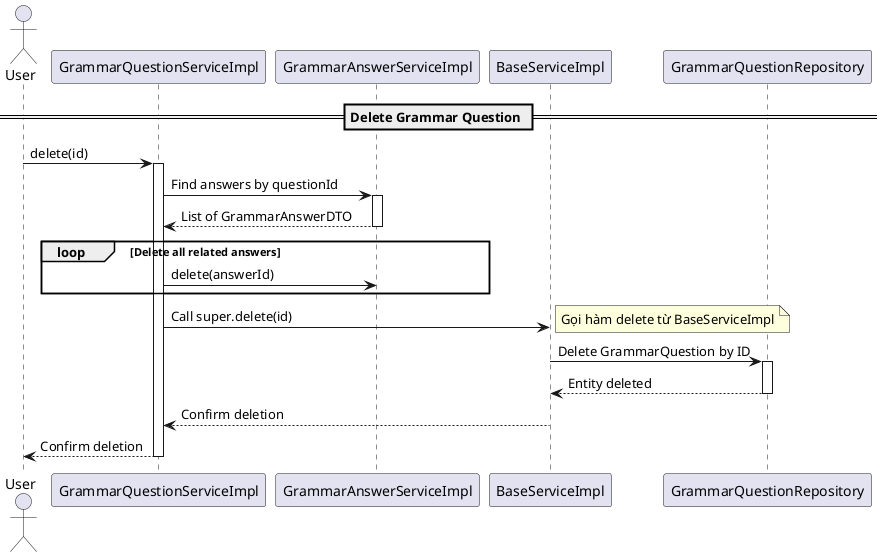 @startuml DeleteGrammarQuestion

actor User
participant "GrammarQuestionServiceImpl" as GQS
participant "GrammarAnswerServiceImpl" as GAS
participant "BaseServiceImpl" as BSI
participant "GrammarQuestionRepository" as GQR

== Delete Grammar Question ==
User -> GQS: delete(id)
activate GQS

GQS -> GAS: Find answers by questionId
activate GAS
GAS --> GQS: List of GrammarAnswerDTO
deactivate GAS

loop Delete all related answers
    GQS -> GAS: delete(answerId)
end

GQS -> BSI: Call super.delete(id)
note right: Gọi hàm delete từ BaseServiceImpl
BSI -> GQR: Delete GrammarQuestion by ID
activate GQR
GQR --> BSI: Entity deleted
deactivate GQR

BSI --> GQS: Confirm deletion
GQS --> User: Confirm deletion
deactivate GQS

@enduml
